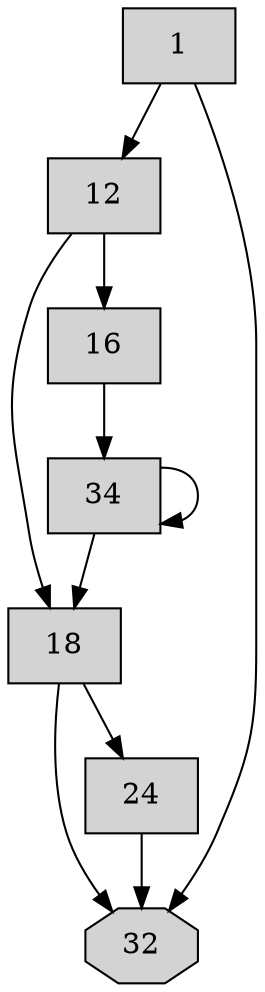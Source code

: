 digraph CFG {
    node[shape=box, style=filled];

    "1" -> "12";
    "1" -> "32";

    "12" -> "18";
    "12" -> "16";

    "16" -> "34";

    "18" -> "32";
    "18" -> "24";

    "24" -> "32";

    "34" -> "34";
    "34" -> "18";

    "32" [shape=octagon];
}